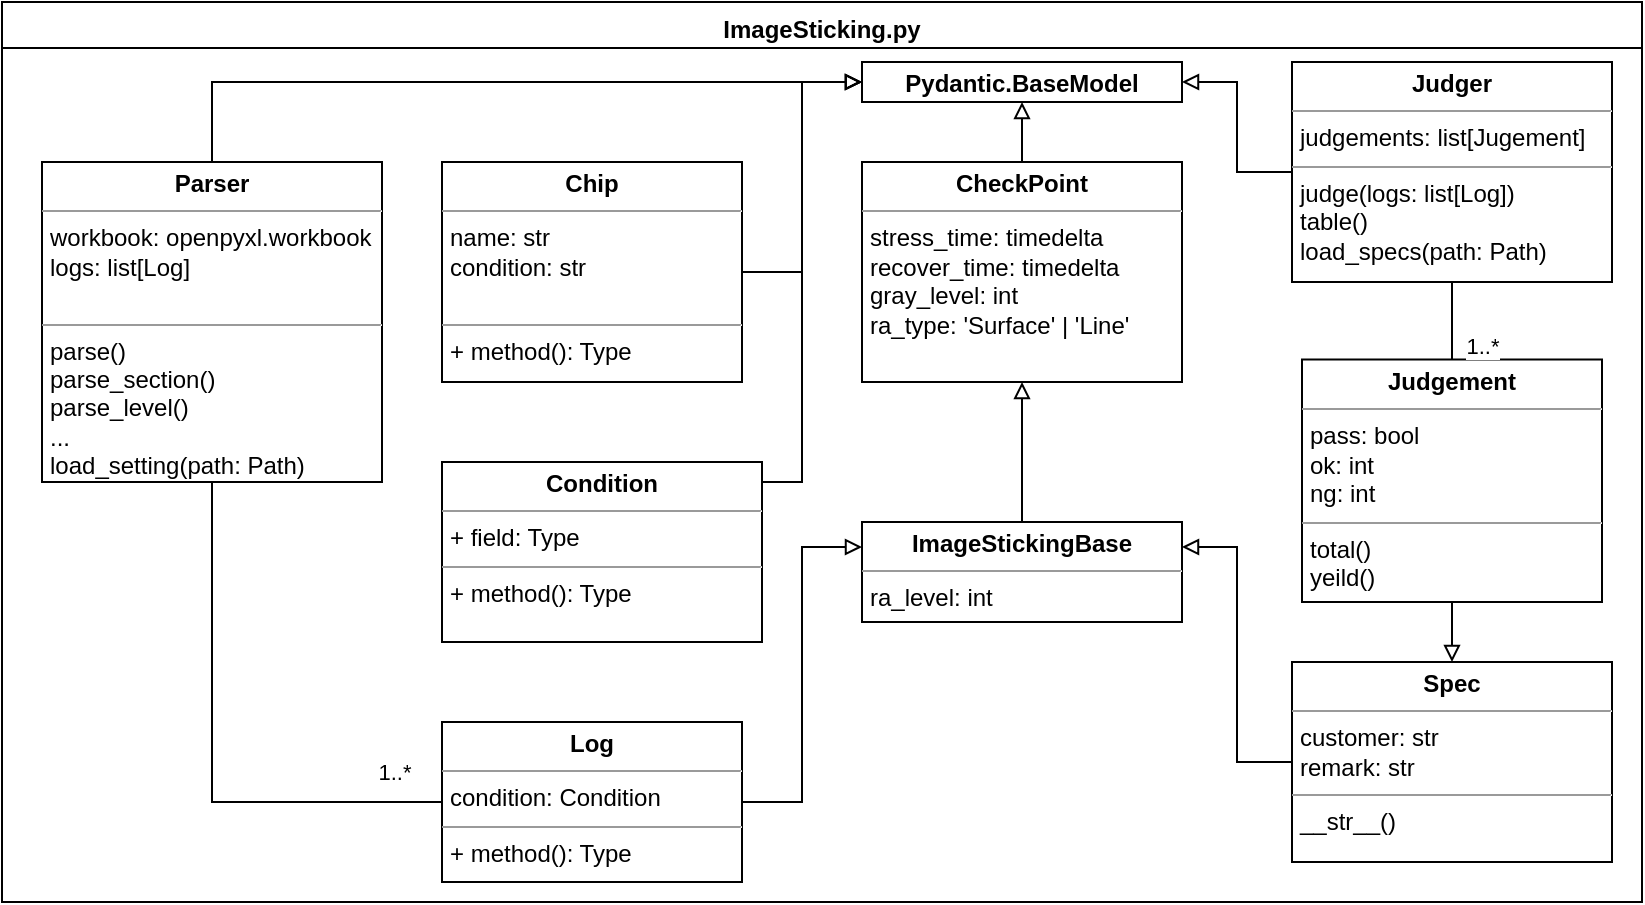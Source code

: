 <mxfile version="20.2.3" type="github" pages="2">
  <diagram id="C5RBs43oDa-KdzZeNtuy" name="Page-1">
    <mxGraphModel dx="1865" dy="539" grid="1" gridSize="10" guides="1" tooltips="1" connect="1" arrows="1" fold="1" page="1" pageScale="1" pageWidth="827" pageHeight="1169" math="0" shadow="0">
      <root>
        <mxCell id="WIyWlLk6GJQsqaUBKTNV-0" />
        <mxCell id="WIyWlLk6GJQsqaUBKTNV-1" parent="WIyWlLk6GJQsqaUBKTNV-0" />
        <mxCell id="_44eXmezDXBcgIki6AuF-7" value="" style="edgeStyle=orthogonalEdgeStyle;rounded=0;orthogonalLoop=1;jettySize=auto;html=1;endArrow=block;endFill=0;" edge="1" parent="WIyWlLk6GJQsqaUBKTNV-1" source="_44eXmezDXBcgIki6AuF-5" target="_44eXmezDXBcgIki6AuF-6">
          <mxGeometry relative="1" as="geometry" />
        </mxCell>
        <mxCell id="_44eXmezDXBcgIki6AuF-5" value="&lt;p style=&quot;margin:0px;margin-top:4px;text-align:center;&quot;&gt;&lt;b&gt;ImageStickingBase&lt;/b&gt;&lt;/p&gt;&lt;hr size=&quot;1&quot;&gt;&lt;p style=&quot;margin:0px;margin-left:4px;&quot;&gt;&lt;/p&gt;&lt;p style=&quot;margin:0px;margin-left:4px;&quot;&gt;ra_level: int&lt;/p&gt;" style="verticalAlign=top;align=left;overflow=fill;fontSize=12;fontFamily=Helvetica;html=1;" vertex="1" parent="WIyWlLk6GJQsqaUBKTNV-1">
          <mxGeometry x="340" y="270" width="160" height="50" as="geometry" />
        </mxCell>
        <mxCell id="_44eXmezDXBcgIki6AuF-11" value="" style="edgeStyle=orthogonalEdgeStyle;rounded=0;orthogonalLoop=1;jettySize=auto;html=1;endArrow=block;endFill=0;" edge="1" parent="WIyWlLk6GJQsqaUBKTNV-1" source="_44eXmezDXBcgIki6AuF-6" target="_44eXmezDXBcgIki6AuF-10">
          <mxGeometry relative="1" as="geometry" />
        </mxCell>
        <mxCell id="_44eXmezDXBcgIki6AuF-6" value="&lt;p style=&quot;margin:0px;margin-top:4px;text-align:center;&quot;&gt;&lt;b&gt;CheckPoint&lt;/b&gt;&lt;/p&gt;&lt;hr size=&quot;1&quot;&gt;&lt;p style=&quot;margin:0px;margin-left:4px;&quot;&gt;stress_time: timedelta&lt;/p&gt;&lt;p style=&quot;margin:0px;margin-left:4px;&quot;&gt;recover_time: timedelta&lt;/p&gt;&lt;p style=&quot;margin:0px;margin-left:4px;&quot;&gt;gray_level: int&lt;/p&gt;&lt;p style=&quot;margin:0px;margin-left:4px;&quot;&gt;ra_type: &#39;Surface&#39; | &#39;Line&#39;&lt;/p&gt;" style="verticalAlign=top;align=left;overflow=fill;fontSize=12;fontFamily=Helvetica;html=1;" vertex="1" parent="WIyWlLk6GJQsqaUBKTNV-1">
          <mxGeometry x="340" y="90" width="160" height="110" as="geometry" />
        </mxCell>
        <mxCell id="_44eXmezDXBcgIki6AuF-10" value="&lt;p style=&quot;margin:0px;margin-top:4px;text-align:center;&quot;&gt;&lt;b&gt;Pydantic.BaseModel&lt;/b&gt;&lt;/p&gt;" style="verticalAlign=top;align=left;overflow=fill;fontSize=12;fontFamily=Helvetica;html=1;" vertex="1" parent="WIyWlLk6GJQsqaUBKTNV-1">
          <mxGeometry x="340" y="40" width="160" height="20" as="geometry" />
        </mxCell>
        <mxCell id="_44eXmezDXBcgIki6AuF-18" style="edgeStyle=orthogonalEdgeStyle;rounded=0;orthogonalLoop=1;jettySize=auto;html=1;entryX=1;entryY=0.25;entryDx=0;entryDy=0;fontColor=default;endArrow=block;endFill=0;" edge="1" parent="WIyWlLk6GJQsqaUBKTNV-1" source="_44eXmezDXBcgIki6AuF-17" target="_44eXmezDXBcgIki6AuF-5">
          <mxGeometry relative="1" as="geometry" />
        </mxCell>
        <mxCell id="_44eXmezDXBcgIki6AuF-17" value="&lt;p style=&quot;margin:0px;margin-top:4px;text-align:center;&quot;&gt;&lt;b&gt;Spec&lt;/b&gt;&lt;/p&gt;&lt;hr size=&quot;1&quot;&gt;&lt;p style=&quot;margin:0px;margin-left:4px;&quot;&gt;customer: str&lt;/p&gt;&lt;p style=&quot;margin:0px;margin-left:4px;&quot;&gt;remark: str&lt;/p&gt;&lt;hr size=&quot;1&quot;&gt;&lt;p style=&quot;margin:0px;margin-left:4px;&quot;&gt;__str__()&lt;/p&gt;" style="verticalAlign=top;align=left;overflow=fill;fontSize=12;fontFamily=Helvetica;html=1;labelBackgroundColor=none;fontColor=default;" vertex="1" parent="WIyWlLk6GJQsqaUBKTNV-1">
          <mxGeometry x="555" y="340" width="160" height="100" as="geometry" />
        </mxCell>
        <mxCell id="_44eXmezDXBcgIki6AuF-20" style="edgeStyle=orthogonalEdgeStyle;rounded=0;orthogonalLoop=1;jettySize=auto;html=1;entryX=0;entryY=0.25;entryDx=0;entryDy=0;fontColor=default;endArrow=block;endFill=0;" edge="1" parent="WIyWlLk6GJQsqaUBKTNV-1" source="_44eXmezDXBcgIki6AuF-19" target="_44eXmezDXBcgIki6AuF-5">
          <mxGeometry relative="1" as="geometry" />
        </mxCell>
        <mxCell id="e5uiYPexGjYKwQKWK-Sv-0" value="1..*" style="edgeStyle=orthogonalEdgeStyle;rounded=0;orthogonalLoop=1;jettySize=auto;html=1;fontColor=default;endArrow=none;endFill=0;strokeColor=default;exitX=0;exitY=0.5;exitDx=0;exitDy=0;" edge="1" parent="WIyWlLk6GJQsqaUBKTNV-1" source="_44eXmezDXBcgIki6AuF-19" target="_44eXmezDXBcgIki6AuF-23">
          <mxGeometry x="-0.826" y="-15" relative="1" as="geometry">
            <mxPoint x="130" y="365.0" as="sourcePoint" />
            <mxPoint x="30" y="265" as="targetPoint" />
            <Array as="points">
              <mxPoint x="15" y="410" />
            </Array>
            <mxPoint as="offset" />
          </mxGeometry>
        </mxCell>
        <mxCell id="e5uiYPexGjYKwQKWK-Sv-4" style="edgeStyle=orthogonalEdgeStyle;rounded=0;orthogonalLoop=1;jettySize=auto;html=1;entryX=0;entryY=0.5;entryDx=0;entryDy=0;fontColor=default;endArrow=block;endFill=0;strokeColor=default;" edge="1" parent="WIyWlLk6GJQsqaUBKTNV-1" source="_44eXmezDXBcgIki6AuF-22" target="_44eXmezDXBcgIki6AuF-10">
          <mxGeometry relative="1" as="geometry" />
        </mxCell>
        <mxCell id="_44eXmezDXBcgIki6AuF-22" value="&lt;p style=&quot;margin:0px;margin-top:4px;text-align:center;&quot;&gt;&lt;b&gt;Chip&lt;/b&gt;&lt;/p&gt;&lt;hr size=&quot;1&quot;&gt;&lt;p style=&quot;margin:0px;margin-left:4px;&quot;&gt;name: str&lt;/p&gt;&lt;p style=&quot;margin:0px;margin-left:4px;&quot;&gt;condition: str&lt;/p&gt;&lt;p style=&quot;margin:0px;margin-left:4px;&quot;&gt;&lt;br&gt;&lt;/p&gt;&lt;hr size=&quot;1&quot;&gt;&lt;p style=&quot;margin:0px;margin-left:4px;&quot;&gt;+ method(): Type&lt;/p&gt;" style="verticalAlign=top;align=left;overflow=fill;fontSize=12;fontFamily=Helvetica;html=1;labelBackgroundColor=none;fontColor=default;" vertex="1" parent="WIyWlLk6GJQsqaUBKTNV-1">
          <mxGeometry x="130" y="90" width="150" height="110" as="geometry" />
        </mxCell>
        <mxCell id="e5uiYPexGjYKwQKWK-Sv-5" style="edgeStyle=orthogonalEdgeStyle;rounded=0;orthogonalLoop=1;jettySize=auto;html=1;entryX=0;entryY=0.5;entryDx=0;entryDy=0;fontColor=default;endArrow=block;endFill=0;strokeColor=default;exitX=0.5;exitY=0;exitDx=0;exitDy=0;" edge="1" parent="WIyWlLk6GJQsqaUBKTNV-1" source="_44eXmezDXBcgIki6AuF-23" target="_44eXmezDXBcgIki6AuF-10">
          <mxGeometry relative="1" as="geometry">
            <Array as="points">
              <mxPoint x="15" y="50" />
            </Array>
          </mxGeometry>
        </mxCell>
        <mxCell id="_44eXmezDXBcgIki6AuF-23" value="&lt;p style=&quot;margin:0px;margin-top:4px;text-align:center;&quot;&gt;&lt;b&gt;Parser&lt;/b&gt;&lt;/p&gt;&lt;hr size=&quot;1&quot;&gt;&lt;p style=&quot;margin:0px;margin-left:4px;&quot;&gt;workbook: openpyxl.workbook&lt;/p&gt;&lt;p style=&quot;margin:0px;margin-left:4px;&quot;&gt;logs: list[Log]&lt;/p&gt;&lt;p style=&quot;margin:0px;margin-left:4px;&quot;&gt;&lt;br&gt;&lt;/p&gt;&lt;hr size=&quot;1&quot;&gt;&lt;p style=&quot;margin:0px;margin-left:4px;&quot;&gt;parse()&lt;/p&gt;&lt;p style=&quot;margin:0px;margin-left:4px;&quot;&gt;parse_section()&lt;/p&gt;&lt;p style=&quot;margin:0px;margin-left:4px;&quot;&gt;parse_level()&lt;/p&gt;&lt;p style=&quot;margin:0px;margin-left:4px;&quot;&gt;...&lt;/p&gt;&lt;p style=&quot;margin:0px;margin-left:4px;&quot;&gt;load_setting(path: Path)&lt;/p&gt;" style="verticalAlign=top;align=left;overflow=fill;fontSize=12;fontFamily=Helvetica;html=1;labelBackgroundColor=none;fontColor=default;" vertex="1" parent="WIyWlLk6GJQsqaUBKTNV-1">
          <mxGeometry x="-70" y="90" width="170" height="160" as="geometry" />
        </mxCell>
        <mxCell id="e5uiYPexGjYKwQKWK-Sv-7" style="edgeStyle=orthogonalEdgeStyle;rounded=0;orthogonalLoop=1;jettySize=auto;html=1;fontColor=default;endArrow=block;endFill=0;strokeColor=default;" edge="1" parent="WIyWlLk6GJQsqaUBKTNV-1" source="e5uiYPexGjYKwQKWK-Sv-1" target="_44eXmezDXBcgIki6AuF-17">
          <mxGeometry relative="1" as="geometry" />
        </mxCell>
        <mxCell id="e5uiYPexGjYKwQKWK-Sv-18" style="edgeStyle=orthogonalEdgeStyle;rounded=0;orthogonalLoop=1;jettySize=auto;html=1;fontColor=default;endArrow=block;endFill=0;strokeColor=default;" edge="1" parent="WIyWlLk6GJQsqaUBKTNV-1" source="e5uiYPexGjYKwQKWK-Sv-10" target="_44eXmezDXBcgIki6AuF-10">
          <mxGeometry relative="1" as="geometry" />
        </mxCell>
        <mxCell id="e5uiYPexGjYKwQKWK-Sv-10" value="&lt;p style=&quot;margin:0px;margin-top:4px;text-align:center;&quot;&gt;&lt;b&gt;Judger&lt;/b&gt;&lt;/p&gt;&lt;hr size=&quot;1&quot;&gt;&lt;p style=&quot;margin:0px;margin-left:4px;&quot;&gt;judgements: list[Jugement]&lt;/p&gt;&lt;hr size=&quot;1&quot;&gt;&lt;p style=&quot;margin:0px;margin-left:4px;&quot;&gt;judge(logs: list[Log])&lt;/p&gt;&lt;p style=&quot;margin:0px;margin-left:4px;&quot;&gt;table()&lt;/p&gt;&lt;p style=&quot;margin:0px;margin-left:4px;&quot;&gt;load_specs(path: Path)&lt;/p&gt;" style="verticalAlign=top;align=left;overflow=fill;fontSize=12;fontFamily=Helvetica;html=1;labelBackgroundColor=none;fontColor=default;" vertex="1" parent="WIyWlLk6GJQsqaUBKTNV-1">
          <mxGeometry x="555" y="40" width="160" height="110" as="geometry" />
        </mxCell>
        <mxCell id="e5uiYPexGjYKwQKWK-Sv-1" value="&lt;p style=&quot;margin:0px;margin-top:4px;text-align:center;&quot;&gt;&lt;b&gt;Judgement&lt;/b&gt;&lt;/p&gt;&lt;hr size=&quot;1&quot;&gt;&lt;p style=&quot;margin:0px;margin-left:4px;&quot;&gt;&lt;span style=&quot;background-color: initial;&quot;&gt;pass: bool&lt;/span&gt;&lt;/p&gt;&lt;p style=&quot;margin:0px;margin-left:4px;&quot;&gt;&lt;span style=&quot;background-color: initial;&quot;&gt;ok: int&lt;/span&gt;&lt;/p&gt;&lt;p style=&quot;margin:0px;margin-left:4px;&quot;&gt;&lt;span style=&quot;background-color: initial;&quot;&gt;ng: int&lt;/span&gt;&lt;/p&gt;&lt;hr size=&quot;1&quot;&gt;&lt;p style=&quot;margin: 0px 0px 0px 4px;&quot;&gt;total()&lt;/p&gt;&lt;p style=&quot;margin: 0px 0px 0px 4px;&quot;&gt;yeild()&lt;/p&gt;&lt;div&gt;&lt;span style=&quot;background-color: initial;&quot;&gt;&lt;br&gt;&lt;/span&gt;&lt;/div&gt;" style="verticalAlign=top;align=left;overflow=fill;fontSize=12;fontFamily=Helvetica;html=1;labelBackgroundColor=none;fontColor=default;" vertex="1" parent="WIyWlLk6GJQsqaUBKTNV-1">
          <mxGeometry x="560" y="188.75" width="150" height="121.25" as="geometry" />
        </mxCell>
        <mxCell id="e5uiYPexGjYKwQKWK-Sv-17" value="1..*" style="edgeStyle=orthogonalEdgeStyle;rounded=0;orthogonalLoop=1;jettySize=auto;html=1;fontColor=default;endArrow=none;endFill=0;strokeColor=default;exitX=0.5;exitY=0;exitDx=0;exitDy=0;" edge="1" parent="WIyWlLk6GJQsqaUBKTNV-1" source="e5uiYPexGjYKwQKWK-Sv-1" target="e5uiYPexGjYKwQKWK-Sv-10">
          <mxGeometry x="-0.641" y="-15" relative="1" as="geometry">
            <mxPoint x="700" y="270.0" as="sourcePoint" />
            <mxPoint x="590" y="190.0" as="targetPoint" />
            <Array as="points">
              <mxPoint x="635" y="180" />
              <mxPoint x="635" y="180" />
            </Array>
            <mxPoint as="offset" />
          </mxGeometry>
        </mxCell>
        <mxCell id="e5uiYPexGjYKwQKWK-Sv-20" value="ImageSticking.py" style="swimlane;labelBackgroundColor=none;fontColor=default;verticalAlign=top;" vertex="1" parent="WIyWlLk6GJQsqaUBKTNV-1">
          <mxGeometry x="-90" y="10" width="820" height="450" as="geometry">
            <mxRectangle x="-100" y="10" width="100" height="30" as="alternateBounds" />
          </mxGeometry>
        </mxCell>
        <mxCell id="_44eXmezDXBcgIki6AuF-19" value="&lt;p style=&quot;margin:0px;margin-top:4px;text-align:center;&quot;&gt;&lt;b&gt;Log&lt;/b&gt;&lt;/p&gt;&lt;hr size=&quot;1&quot;&gt;&lt;p style=&quot;margin:0px;margin-left:4px;&quot;&gt;condition: Condition&lt;/p&gt;&lt;hr size=&quot;1&quot;&gt;&lt;p style=&quot;margin:0px;margin-left:4px;&quot;&gt;+ method(): Type&lt;/p&gt;" style="verticalAlign=top;align=left;overflow=fill;fontSize=12;fontFamily=Helvetica;html=1;labelBackgroundColor=none;fontColor=default;" vertex="1" parent="e5uiYPexGjYKwQKWK-Sv-20">
          <mxGeometry x="220" y="360" width="150" height="80" as="geometry" />
        </mxCell>
        <mxCell id="e5uiYPexGjYKwQKWK-Sv-25" value="&lt;p style=&quot;margin:0px;margin-top:4px;text-align:center;&quot;&gt;&lt;b&gt;Condition&lt;/b&gt;&lt;/p&gt;&lt;hr size=&quot;1&quot;&gt;&lt;p style=&quot;margin:0px;margin-left:4px;&quot;&gt;+ field: Type&lt;/p&gt;&lt;hr size=&quot;1&quot;&gt;&lt;p style=&quot;margin:0px;margin-left:4px;&quot;&gt;+ method(): Type&lt;/p&gt;" style="verticalAlign=top;align=left;overflow=fill;fontSize=12;fontFamily=Helvetica;html=1;labelBackgroundColor=none;fontColor=default;" vertex="1" parent="e5uiYPexGjYKwQKWK-Sv-20">
          <mxGeometry x="220" y="230" width="160" height="90" as="geometry" />
        </mxCell>
        <mxCell id="e5uiYPexGjYKwQKWK-Sv-26" style="edgeStyle=orthogonalEdgeStyle;rounded=0;orthogonalLoop=1;jettySize=auto;html=1;fontSize=13;fontColor=default;endArrow=block;endFill=0;strokeColor=default;" edge="1" parent="WIyWlLk6GJQsqaUBKTNV-1" source="e5uiYPexGjYKwQKWK-Sv-25" target="_44eXmezDXBcgIki6AuF-10">
          <mxGeometry relative="1" as="geometry">
            <Array as="points">
              <mxPoint x="310" y="250" />
              <mxPoint x="310" y="50" />
            </Array>
          </mxGeometry>
        </mxCell>
      </root>
    </mxGraphModel>
  </diagram>
  <diagram id="kC_60SS25ZOH64CfH16K" name="Page-2">
    <mxGraphModel dx="868" dy="442" grid="1" gridSize="10" guides="1" tooltips="1" connect="1" arrows="1" fold="1" page="1" pageScale="1" pageWidth="850" pageHeight="1100" math="0" shadow="0">
      <root>
        <mxCell id="0" />
        <mxCell id="1" parent="0" />
      </root>
    </mxGraphModel>
  </diagram>
</mxfile>
